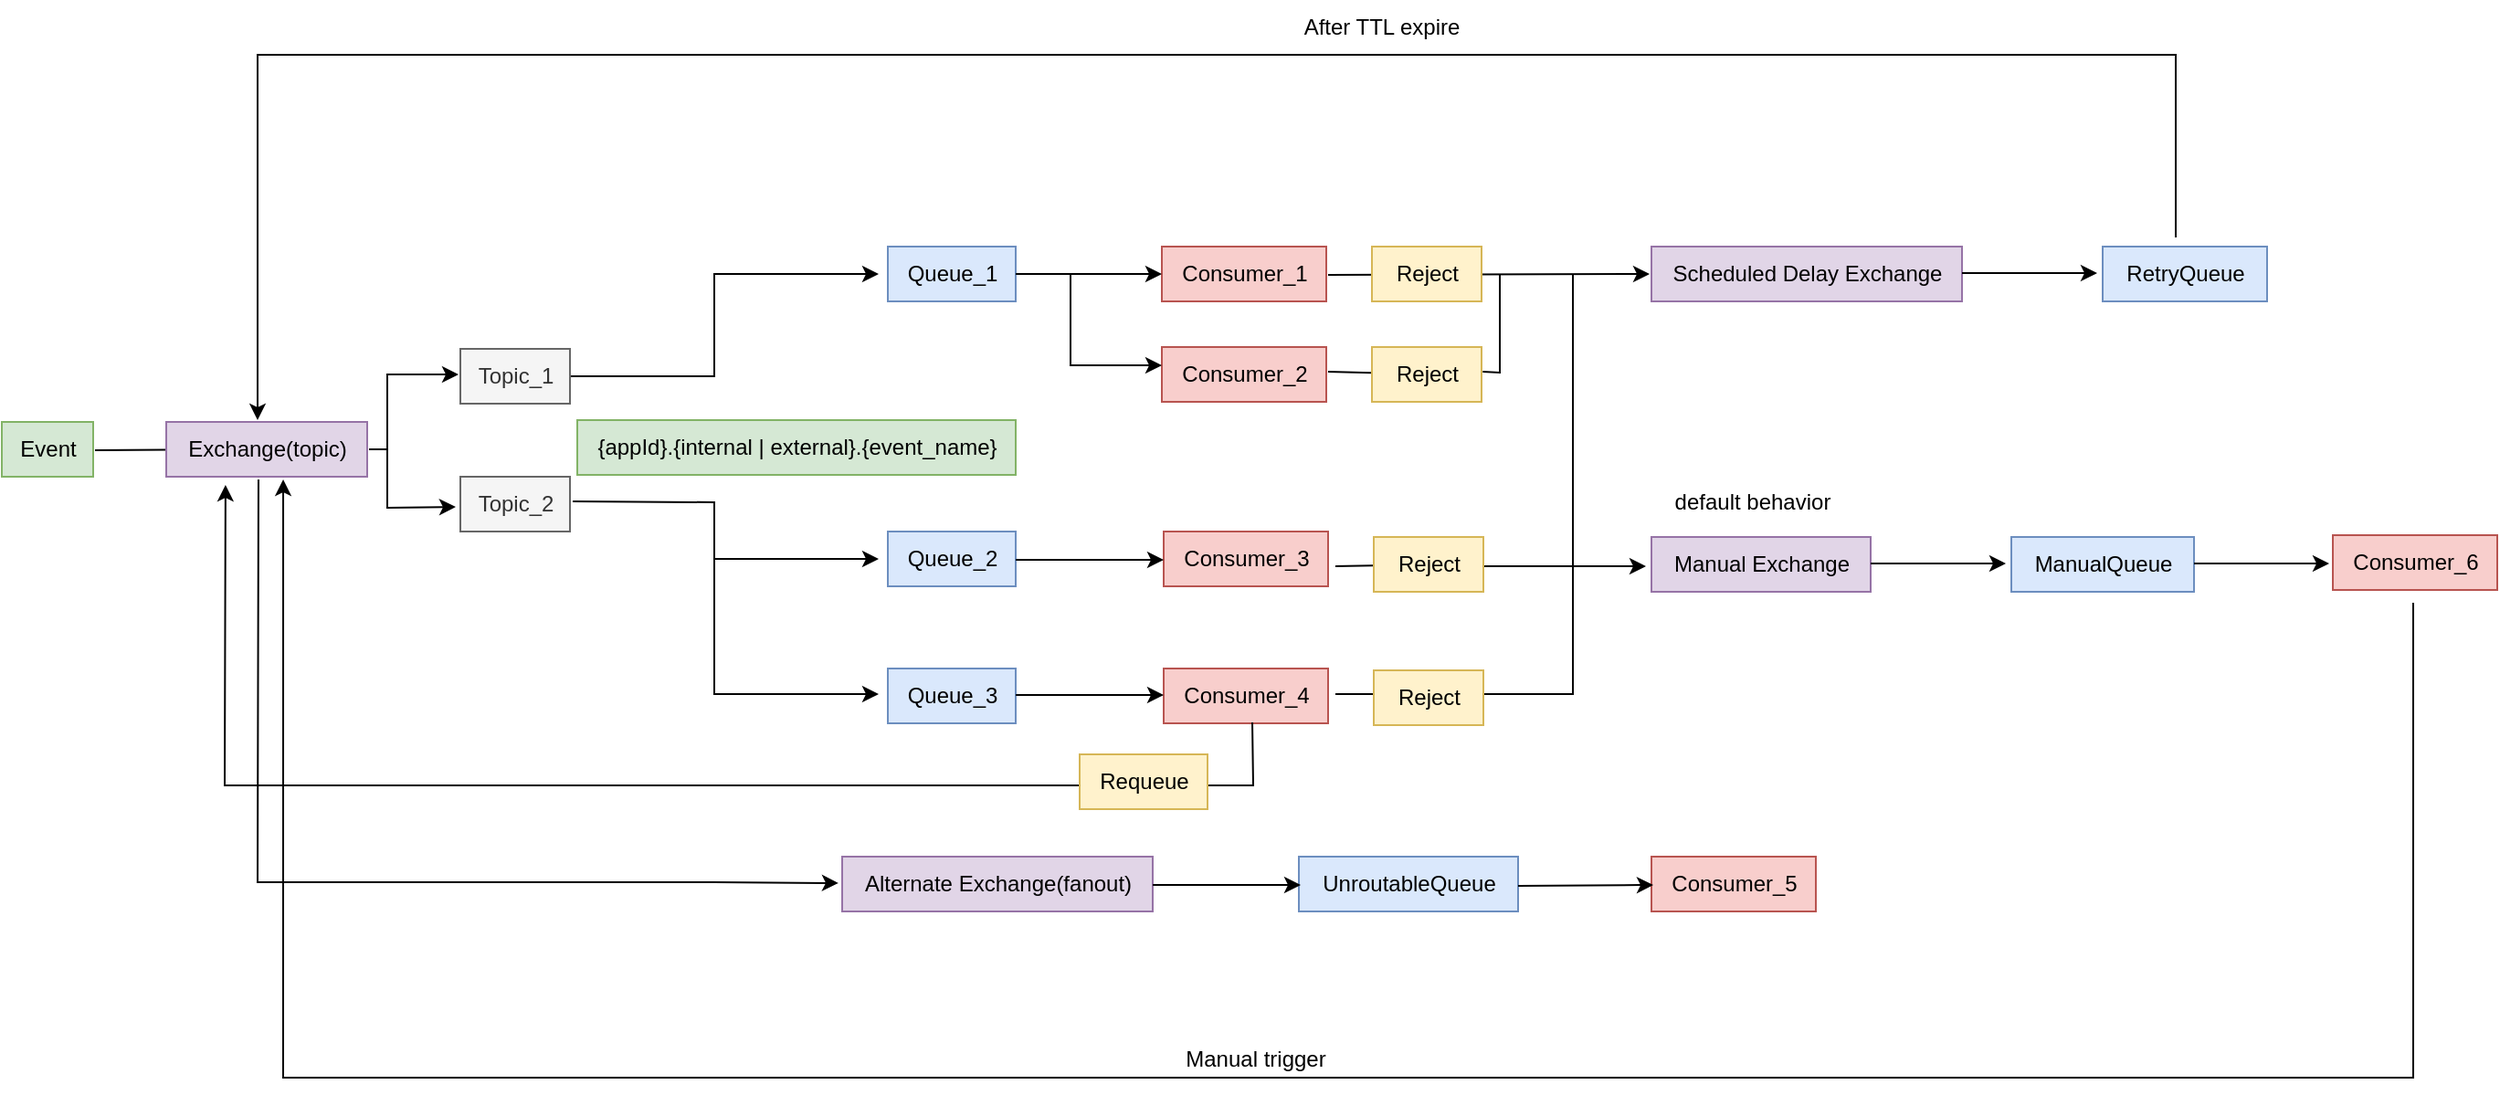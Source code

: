 <mxfile version="20.8.20" type="device"><diagram name="Page-1" id="US6s-WgPrbUCzKl0Twsr"><mxGraphModel dx="2603" dy="689" grid="1" gridSize="10" guides="1" tooltips="1" connect="1" arrows="1" fold="1" page="1" pageScale="1" pageWidth="1169" pageHeight="827" math="0" shadow="0"><root><mxCell id="0"/><mxCell id="1" parent="0"/><mxCell id="r95GetuhRZCeJWE2aMuL-5" value="Queue_2" style="text;html=1;align=center;verticalAlign=middle;resizable=0;points=[];autosize=1;strokeColor=#6c8ebf;fillColor=#dae8fc;" vertex="1" parent="1"><mxGeometry x="345" y="391" width="70" height="30" as="geometry"/></mxCell><mxCell id="r95GetuhRZCeJWE2aMuL-6" value="Consumer_1" style="text;html=1;align=center;verticalAlign=middle;resizable=0;points=[];autosize=1;strokeColor=#b85450;fillColor=#f8cecc;" vertex="1" parent="1"><mxGeometry x="495" y="235" width="90" height="30" as="geometry"/></mxCell><mxCell id="r95GetuhRZCeJWE2aMuL-7" value="Consumer_2" style="text;html=1;align=center;verticalAlign=middle;resizable=0;points=[];autosize=1;strokeColor=#b85450;fillColor=#f8cecc;" vertex="1" parent="1"><mxGeometry x="495" y="290" width="90" height="30" as="geometry"/></mxCell><mxCell id="r95GetuhRZCeJWE2aMuL-8" value="Consumer_3" style="text;html=1;align=center;verticalAlign=middle;resizable=0;points=[];autosize=1;strokeColor=#b85450;fillColor=#f8cecc;" vertex="1" parent="1"><mxGeometry x="496" y="391" width="90" height="30" as="geometry"/></mxCell><mxCell id="r95GetuhRZCeJWE2aMuL-11" value="Event" style="text;html=1;align=center;verticalAlign=middle;resizable=0;points=[];autosize=1;strokeColor=#82b366;fillColor=#d5e8d4;" vertex="1" parent="1"><mxGeometry x="-140" y="331" width="50" height="30" as="geometry"/></mxCell><mxCell id="r95GetuhRZCeJWE2aMuL-12" value="Queue_1" style="text;html=1;align=center;verticalAlign=middle;resizable=0;points=[];autosize=1;strokeColor=#6c8ebf;fillColor=#dae8fc;" vertex="1" parent="1"><mxGeometry x="345" y="235" width="70" height="30" as="geometry"/></mxCell><mxCell id="r95GetuhRZCeJWE2aMuL-15" value="UnroutableQueue" style="text;html=1;align=center;verticalAlign=middle;resizable=0;points=[];autosize=1;strokeColor=#6c8ebf;fillColor=#dae8fc;" vertex="1" parent="1"><mxGeometry x="570" y="569" width="120" height="30" as="geometry"/></mxCell><mxCell id="r95GetuhRZCeJWE2aMuL-16" value="Consumer_5" style="text;html=1;align=center;verticalAlign=middle;resizable=0;points=[];autosize=1;strokeColor=#b85450;fillColor=#f8cecc;" vertex="1" parent="1"><mxGeometry x="763" y="569" width="90" height="30" as="geometry"/></mxCell><mxCell id="r95GetuhRZCeJWE2aMuL-17" value="Scheduled Delay Exchange" style="text;html=1;align=center;verticalAlign=middle;resizable=0;points=[];autosize=1;strokeColor=#9673a6;fillColor=#e1d5e7;" vertex="1" parent="1"><mxGeometry x="763" y="235" width="170" height="30" as="geometry"/></mxCell><mxCell id="r95GetuhRZCeJWE2aMuL-19" value="Manual Exchange" style="text;html=1;align=center;verticalAlign=middle;resizable=0;points=[];autosize=1;strokeColor=#9673a6;fillColor=#e1d5e7;" vertex="1" parent="1"><mxGeometry x="763" y="394" width="120" height="30" as="geometry"/></mxCell><mxCell id="r95GetuhRZCeJWE2aMuL-10" value="{appId}.{internal | external}.{event_name}" style="text;html=1;align=center;verticalAlign=middle;resizable=0;points=[];autosize=1;strokeColor=#82b366;fillColor=#d5e8d4;" vertex="1" parent="1"><mxGeometry x="175" y="330" width="240" height="30" as="geometry"/></mxCell><mxCell id="r95GetuhRZCeJWE2aMuL-25" value="" style="endArrow=classic;html=1;rounded=0;" edge="1" parent="1"><mxGeometry width="50" height="50" relative="1" as="geometry"><mxPoint x="415" y="250" as="sourcePoint"/><mxPoint x="495" y="250" as="targetPoint"/></mxGeometry></mxCell><mxCell id="r95GetuhRZCeJWE2aMuL-26" value="" style="endArrow=classic;html=1;rounded=0;" edge="1" parent="1"><mxGeometry width="50" height="50" relative="1" as="geometry"><mxPoint x="445" y="250" as="sourcePoint"/><mxPoint x="495" y="300" as="targetPoint"/><Array as="points"><mxPoint x="445" y="300"/></Array></mxGeometry></mxCell><mxCell id="r95GetuhRZCeJWE2aMuL-27" value="" style="endArrow=classic;html=1;rounded=0;entryX=0;entryY=0.45;entryDx=0;entryDy=0;entryPerimeter=0;exitX=1;exitY=0.45;exitDx=0;exitDy=0;exitPerimeter=0;" edge="1" parent="1"><mxGeometry width="50" height="50" relative="1" as="geometry"><mxPoint x="415" y="406.5" as="sourcePoint"/><mxPoint x="496" y="406.5" as="targetPoint"/></mxGeometry></mxCell><mxCell id="r95GetuhRZCeJWE2aMuL-28" value="" style="endArrow=classic;html=1;rounded=0;startArrow=none;" edge="1" parent="1"><mxGeometry width="50" height="50" relative="1" as="geometry"><mxPoint x="250" y="306" as="sourcePoint"/><mxPoint x="340" y="250" as="targetPoint"/><Array as="points"><mxPoint x="170" y="306"/><mxPoint x="250" y="306"/><mxPoint x="250" y="250"/></Array></mxGeometry></mxCell><mxCell id="r95GetuhRZCeJWE2aMuL-29" value="" style="endArrow=classic;html=1;rounded=0;exitX=1.025;exitY=0.45;exitDx=0;exitDy=0;exitPerimeter=0;" edge="1" parent="1" source="r95GetuhRZCeJWE2aMuL-74"><mxGeometry width="50" height="50" relative="1" as="geometry"><mxPoint x="250" y="306" as="sourcePoint"/><mxPoint x="340" y="406" as="targetPoint"/><Array as="points"><mxPoint x="250" y="375"/><mxPoint x="250" y="406"/></Array></mxGeometry></mxCell><mxCell id="r95GetuhRZCeJWE2aMuL-30" value="" style="endArrow=classic;html=1;rounded=0;entryX=-0.017;entryY=0.583;entryDx=0;entryDy=0;entryPerimeter=0;exitX=0.459;exitY=1.05;exitDx=0;exitDy=0;exitPerimeter=0;" edge="1" parent="1" source="r95GetuhRZCeJWE2aMuL-36"><mxGeometry width="50" height="50" relative="1" as="geometry"><mxPoint x="250" y="406" as="sourcePoint"/><mxPoint x="317.96" y="583.49" as="targetPoint"/><Array as="points"><mxPoint y="583"/><mxPoint x="250" y="583"/></Array></mxGeometry></mxCell><mxCell id="r95GetuhRZCeJWE2aMuL-31" value="" style="endArrow=classic;html=1;rounded=0;entryX=0.011;entryY=0.517;entryDx=0;entryDy=0;entryPerimeter=0;" edge="1" parent="1" target="r95GetuhRZCeJWE2aMuL-16"><mxGeometry width="50" height="50" relative="1" as="geometry"><mxPoint x="690" y="585" as="sourcePoint"/><mxPoint x="740" y="585" as="targetPoint"/></mxGeometry></mxCell><mxCell id="r95GetuhRZCeJWE2aMuL-35" value="" style="endArrow=none;html=1;rounded=0;exitX=1.02;exitY=0.517;exitDx=0;exitDy=0;exitPerimeter=0;" edge="1" parent="1" source="r95GetuhRZCeJWE2aMuL-11"><mxGeometry width="50" height="50" relative="1" as="geometry"><mxPoint x="-89" y="347" as="sourcePoint"/><mxPoint x="-50" y="346.298" as="targetPoint"/><Array as="points"/></mxGeometry></mxCell><mxCell id="r95GetuhRZCeJWE2aMuL-36" value="Exchange(topic)" style="text;html=1;align=center;verticalAlign=middle;resizable=0;points=[];autosize=1;strokeColor=#9673a6;fillColor=#e1d5e7;" vertex="1" parent="1"><mxGeometry x="-50" y="331" width="110" height="30" as="geometry"/></mxCell><mxCell id="r95GetuhRZCeJWE2aMuL-14" value="Alternate Exchange(fanout)" style="text;html=1;align=center;verticalAlign=middle;resizable=0;points=[];autosize=1;strokeColor=#9673a6;fillColor=#e1d5e7;" vertex="1" parent="1"><mxGeometry x="320" y="569" width="170" height="30" as="geometry"/></mxCell><mxCell id="r95GetuhRZCeJWE2aMuL-37" value="" style="endArrow=classic;html=1;rounded=0;entryX=0;entryY=0.45;entryDx=0;entryDy=0;entryPerimeter=0;exitX=1;exitY=0.45;exitDx=0;exitDy=0;exitPerimeter=0;" edge="1" parent="1"><mxGeometry width="50" height="50" relative="1" as="geometry"><mxPoint x="490" y="584.5" as="sourcePoint"/><mxPoint x="571" y="584.5" as="targetPoint"/></mxGeometry></mxCell><mxCell id="r95GetuhRZCeJWE2aMuL-38" value="" style="endArrow=classic;html=1;rounded=0;exitX=0.989;exitY=0.583;exitDx=0;exitDy=0;exitPerimeter=0;" edge="1" parent="1"><mxGeometry width="50" height="50" relative="1" as="geometry"><mxPoint x="586.01" y="250.49" as="sourcePoint"/><mxPoint x="762" y="250" as="targetPoint"/></mxGeometry></mxCell><mxCell id="r95GetuhRZCeJWE2aMuL-42" value="" style="endArrow=classic;html=1;rounded=0;startArrow=none;" edge="1" parent="1" source="r95GetuhRZCeJWE2aMuL-56"><mxGeometry width="50" height="50" relative="1" as="geometry"><mxPoint x="590" y="410" as="sourcePoint"/><mxPoint x="760" y="410" as="targetPoint"/><Array as="points"><mxPoint x="670" y="410"/></Array></mxGeometry></mxCell><mxCell id="r95GetuhRZCeJWE2aMuL-44" value="" style="endArrow=none;html=1;rounded=0;exitX=1.011;exitY=0.45;exitDx=0;exitDy=0;exitPerimeter=0;startArrow=none;" edge="1" parent="1" source="r95GetuhRZCeJWE2aMuL-58"><mxGeometry width="50" height="50" relative="1" as="geometry"><mxPoint x="590" y="304" as="sourcePoint"/><mxPoint x="680" y="250" as="targetPoint"/><Array as="points"><mxPoint x="680" y="304"/></Array></mxGeometry></mxCell><mxCell id="r95GetuhRZCeJWE2aMuL-45" value="Queue_3" style="text;html=1;align=center;verticalAlign=middle;resizable=0;points=[];autosize=1;strokeColor=#6c8ebf;fillColor=#dae8fc;" vertex="1" parent="1"><mxGeometry x="345" y="466" width="70" height="30" as="geometry"/></mxCell><mxCell id="r95GetuhRZCeJWE2aMuL-46" value="Consumer_4" style="text;html=1;align=center;verticalAlign=middle;resizable=0;points=[];autosize=1;strokeColor=#b85450;fillColor=#f8cecc;" vertex="1" parent="1"><mxGeometry x="496" y="466" width="90" height="30" as="geometry"/></mxCell><mxCell id="r95GetuhRZCeJWE2aMuL-48" value="" style="endArrow=classic;html=1;rounded=0;entryX=0;entryY=0.45;entryDx=0;entryDy=0;entryPerimeter=0;exitX=1;exitY=0.45;exitDx=0;exitDy=0;exitPerimeter=0;" edge="1" parent="1"><mxGeometry width="50" height="50" relative="1" as="geometry"><mxPoint x="415" y="480.5" as="sourcePoint"/><mxPoint x="496" y="480.5" as="targetPoint"/></mxGeometry></mxCell><mxCell id="r95GetuhRZCeJWE2aMuL-49" value="" style="endArrow=none;html=1;rounded=0;endFill=0;" edge="1" parent="1"><mxGeometry width="50" height="50" relative="1" as="geometry"><mxPoint x="590" y="480" as="sourcePoint"/><mxPoint x="720" y="250" as="targetPoint"/><Array as="points"><mxPoint x="720" y="480"/></Array></mxGeometry></mxCell><mxCell id="r95GetuhRZCeJWE2aMuL-50" value="" style="endArrow=classic;html=1;rounded=0;" edge="1" parent="1"><mxGeometry width="50" height="50" relative="1" as="geometry"><mxPoint x="250" y="400" as="sourcePoint"/><mxPoint x="340" y="480" as="targetPoint"/><Array as="points"><mxPoint x="250" y="480"/></Array></mxGeometry></mxCell><mxCell id="r95GetuhRZCeJWE2aMuL-51" value="default behavior" style="text;html=1;align=center;verticalAlign=middle;resizable=0;points=[];autosize=1;" vertex="1" parent="1"><mxGeometry x="763" y="360" width="110" height="30" as="geometry"/></mxCell><mxCell id="r95GetuhRZCeJWE2aMuL-55" value="Reject" style="text;html=1;align=center;verticalAlign=middle;resizable=0;points=[];autosize=1;strokeColor=#d6b656;fillColor=#fff2cc;" vertex="1" parent="1"><mxGeometry x="611" y="467" width="60" height="30" as="geometry"/></mxCell><mxCell id="r95GetuhRZCeJWE2aMuL-57" value="" style="endArrow=none;html=1;rounded=0;" edge="1" parent="1" target="r95GetuhRZCeJWE2aMuL-56"><mxGeometry width="50" height="50" relative="1" as="geometry"><mxPoint x="590" y="410" as="sourcePoint"/><mxPoint x="760" y="410" as="targetPoint"/><Array as="points"/></mxGeometry></mxCell><mxCell id="r95GetuhRZCeJWE2aMuL-56" value="Reject" style="text;html=1;align=center;verticalAlign=middle;resizable=0;points=[];autosize=1;strokeColor=#d6b656;fillColor=#fff2cc;" vertex="1" parent="1"><mxGeometry x="611" y="394" width="60" height="30" as="geometry"/></mxCell><mxCell id="r95GetuhRZCeJWE2aMuL-59" value="" style="endArrow=none;html=1;rounded=0;exitX=1.011;exitY=0.45;exitDx=0;exitDy=0;exitPerimeter=0;" edge="1" parent="1" source="r95GetuhRZCeJWE2aMuL-7" target="r95GetuhRZCeJWE2aMuL-58"><mxGeometry width="50" height="50" relative="1" as="geometry"><mxPoint x="586" y="304" as="sourcePoint"/><mxPoint x="680" y="250" as="targetPoint"/><Array as="points"/></mxGeometry></mxCell><mxCell id="r95GetuhRZCeJWE2aMuL-58" value="Reject" style="text;html=1;align=center;verticalAlign=middle;resizable=0;points=[];autosize=1;strokeColor=#d6b656;fillColor=#fff2cc;" vertex="1" parent="1"><mxGeometry x="610" y="290" width="60" height="30" as="geometry"/></mxCell><mxCell id="r95GetuhRZCeJWE2aMuL-60" value="Reject" style="text;html=1;align=center;verticalAlign=middle;resizable=0;points=[];autosize=1;strokeColor=#d6b656;fillColor=#fff2cc;" vertex="1" parent="1"><mxGeometry x="610" y="235" width="60" height="30" as="geometry"/></mxCell><mxCell id="r95GetuhRZCeJWE2aMuL-64" value="RetryQueue" style="text;html=1;align=center;verticalAlign=middle;resizable=0;points=[];autosize=1;strokeColor=#6c8ebf;fillColor=#dae8fc;" vertex="1" parent="1"><mxGeometry x="1010" y="235" width="90" height="30" as="geometry"/></mxCell><mxCell id="r95GetuhRZCeJWE2aMuL-65" value="ManualQueue" style="text;html=1;align=center;verticalAlign=middle;resizable=0;points=[];autosize=1;strokeColor=#6c8ebf;fillColor=#dae8fc;" vertex="1" parent="1"><mxGeometry x="960" y="394" width="100" height="30" as="geometry"/></mxCell><mxCell id="r95GetuhRZCeJWE2aMuL-66" value="" style="endArrow=classic;html=1;rounded=0;entryX=0.011;entryY=0.517;entryDx=0;entryDy=0;entryPerimeter=0;" edge="1" parent="1"><mxGeometry width="50" height="50" relative="1" as="geometry"><mxPoint x="883" y="408.5" as="sourcePoint"/><mxPoint x="957" y="408.5" as="targetPoint"/></mxGeometry></mxCell><mxCell id="r95GetuhRZCeJWE2aMuL-67" value="" style="endArrow=classic;html=1;rounded=0;entryX=0.011;entryY=0.517;entryDx=0;entryDy=0;entryPerimeter=0;" edge="1" parent="1"><mxGeometry width="50" height="50" relative="1" as="geometry"><mxPoint x="933" y="249.5" as="sourcePoint"/><mxPoint x="1007" y="249.5" as="targetPoint"/></mxGeometry></mxCell><mxCell id="r95GetuhRZCeJWE2aMuL-68" value="Consumer_6" style="text;html=1;align=center;verticalAlign=middle;resizable=0;points=[];autosize=1;strokeColor=#b85450;fillColor=#f8cecc;" vertex="1" parent="1"><mxGeometry x="1136" y="393" width="90" height="30" as="geometry"/></mxCell><mxCell id="r95GetuhRZCeJWE2aMuL-69" value="" style="endArrow=classic;html=1;rounded=0;entryX=0.011;entryY=0.517;entryDx=0;entryDy=0;entryPerimeter=0;" edge="1" parent="1"><mxGeometry width="50" height="50" relative="1" as="geometry"><mxPoint x="1060" y="408.5" as="sourcePoint"/><mxPoint x="1134" y="408.5" as="targetPoint"/></mxGeometry></mxCell><mxCell id="r95GetuhRZCeJWE2aMuL-72" value="" style="endArrow=classic;html=1;rounded=0;" edge="1" parent="1"><mxGeometry width="50" height="50" relative="1" as="geometry"><mxPoint x="1050" y="230" as="sourcePoint"/><mxPoint y="330" as="targetPoint"/><Array as="points"><mxPoint x="1050" y="130"/><mxPoint x="250" y="130"/><mxPoint y="130"/></Array></mxGeometry></mxCell><mxCell id="r95GetuhRZCeJWE2aMuL-73" value="Topic_1" style="text;html=1;align=center;verticalAlign=middle;resizable=0;points=[];autosize=1;strokeColor=#666666;fillColor=#f5f5f5;fontColor=#333333;" vertex="1" parent="1"><mxGeometry x="111" y="291" width="60" height="30" as="geometry"/></mxCell><mxCell id="r95GetuhRZCeJWE2aMuL-74" value="Topic_2" style="text;html=1;align=center;verticalAlign=middle;resizable=0;points=[];autosize=1;strokeColor=#666666;fillColor=#f5f5f5;fontColor=#333333;" vertex="1" parent="1"><mxGeometry x="111" y="361" width="60" height="30" as="geometry"/></mxCell><mxCell id="r95GetuhRZCeJWE2aMuL-75" value="" style="endArrow=classic;html=1;rounded=0;" edge="1" parent="1"><mxGeometry width="50" height="50" relative="1" as="geometry"><mxPoint x="61" y="346" as="sourcePoint"/><mxPoint x="110" y="305" as="targetPoint"/><Array as="points"><mxPoint x="71" y="346"/><mxPoint x="71" y="305"/></Array></mxGeometry></mxCell><mxCell id="r95GetuhRZCeJWE2aMuL-76" value="" style="endArrow=classic;html=1;rounded=0;entryX=-0.042;entryY=0.55;entryDx=0;entryDy=0;entryPerimeter=0;" edge="1" parent="1" target="r95GetuhRZCeJWE2aMuL-74"><mxGeometry width="50" height="50" relative="1" as="geometry"><mxPoint x="71" y="346" as="sourcePoint"/><mxPoint x="101" y="446" as="targetPoint"/><Array as="points"><mxPoint x="71" y="378"/></Array></mxGeometry></mxCell><mxCell id="r95GetuhRZCeJWE2aMuL-77" value="" style="endArrow=classic;html=1;rounded=0;entryX=0.295;entryY=1.15;entryDx=0;entryDy=0;entryPerimeter=0;exitX=0.539;exitY=0.983;exitDx=0;exitDy=0;exitPerimeter=0;" edge="1" parent="1" source="r95GetuhRZCeJWE2aMuL-46" target="r95GetuhRZCeJWE2aMuL-36"><mxGeometry width="50" height="50" relative="1" as="geometry"><mxPoint x="-60" y="420" as="sourcePoint"/><mxPoint x="-10" y="370" as="targetPoint"/><Array as="points"><mxPoint x="545" y="530"/><mxPoint x="-18" y="530"/></Array></mxGeometry></mxCell><mxCell id="r95GetuhRZCeJWE2aMuL-53" value="Requeue" style="text;html=1;align=center;verticalAlign=middle;resizable=0;points=[];autosize=1;strokeColor=#d6b656;fillColor=#fff2cc;" vertex="1" parent="1"><mxGeometry x="450" y="513" width="70" height="30" as="geometry"/></mxCell><mxCell id="r95GetuhRZCeJWE2aMuL-79" value="After TTL expire" style="text;html=1;align=center;verticalAlign=middle;resizable=0;points=[];autosize=1;" vertex="1" parent="1"><mxGeometry x="560" y="100" width="110" height="30" as="geometry"/></mxCell><mxCell id="r95GetuhRZCeJWE2aMuL-80" value="" style="endArrow=classic;html=1;rounded=0;entryX=0.582;entryY=1.05;entryDx=0;entryDy=0;entryPerimeter=0;" edge="1" parent="1" target="r95GetuhRZCeJWE2aMuL-36"><mxGeometry width="50" height="50" relative="1" as="geometry"><mxPoint x="1180" y="430" as="sourcePoint"/><mxPoint x="10" y="690" as="targetPoint"/><Array as="points"><mxPoint x="1180" y="690"/><mxPoint x="14" y="690"/></Array></mxGeometry></mxCell><mxCell id="r95GetuhRZCeJWE2aMuL-81" value="Manual trigger" style="text;html=1;align=center;verticalAlign=middle;resizable=0;points=[];autosize=1;strokeColor=none;fillColor=none;" vertex="1" parent="1"><mxGeometry x="496" y="665" width="100" height="30" as="geometry"/></mxCell></root></mxGraphModel></diagram></mxfile>